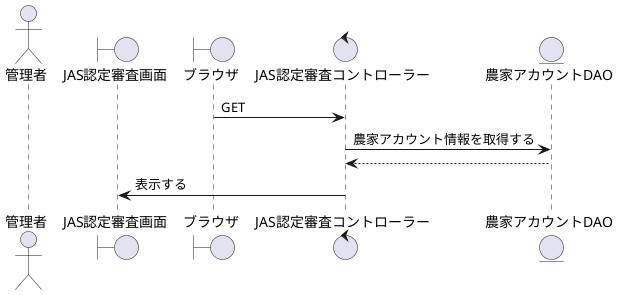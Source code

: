 @startuml JAS認定審査表示

actor    "管理者" as act
boundary "JAS認定審査画面" as JAS_s
boundary "ブラウザ" as brz
control  "JAS認定審査コントローラー" as Acquisition_c
entity   "農家アカウントDAO" as Farmer_DAO

'-------------------------------------------------------------------------------------------

brz -> Acquisition_c : GET
Acquisition_c -> Farmer_DAO : 農家アカウント情報を取得する
Acquisition_c <-- Farmer_DAO
Acquisition_c -> JAS_s : 表示する